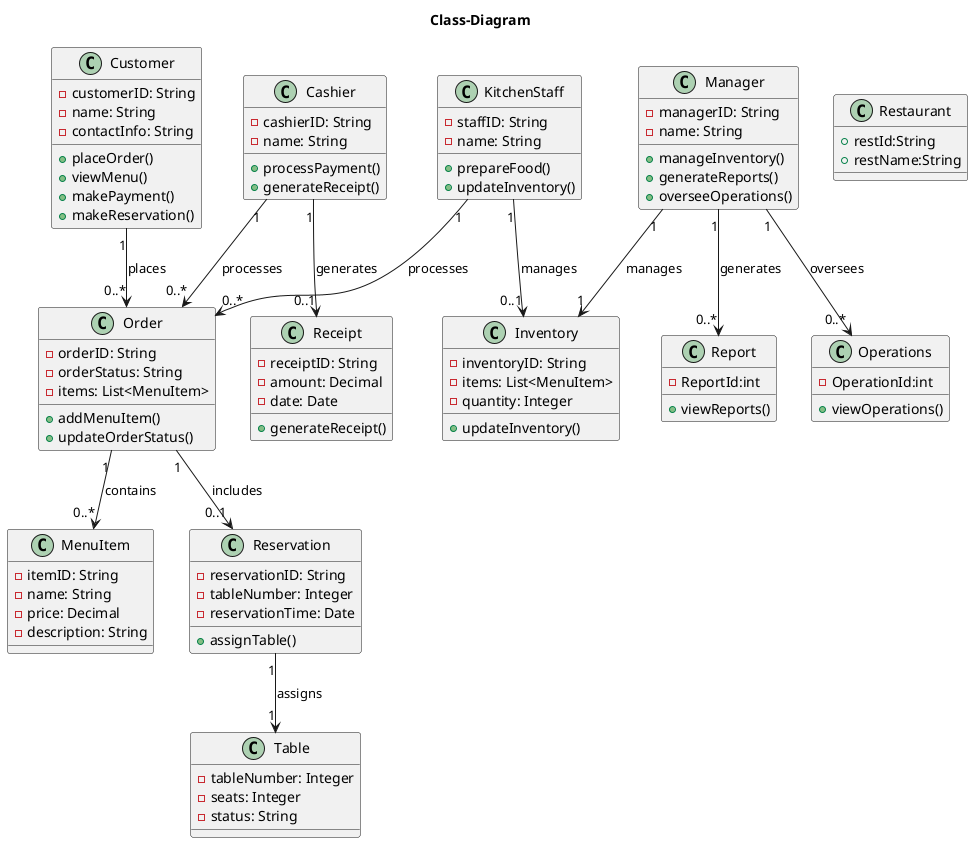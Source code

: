 @startuml

title "Class-Diagram"
' Define the classes
class Customer {
    - customerID: String
    - name: String
    - contactInfo: String
    + placeOrder()
    + viewMenu()
    + makePayment()
    + makeReservation()
}

class Restaurant
{
    +restId:String
    +restName:String
}

class Order {
    - orderID: String
    - orderStatus: String
    - items: List<MenuItem>
    + addMenuItem()
    + updateOrderStatus()
}

class MenuItem {
    - itemID: String
    - name: String
    - price: Decimal
    - description: String
}

class Reservation {
    - reservationID: String
    - tableNumber: Integer
    - reservationTime: Date
    + assignTable()
}

class Table {
    - tableNumber: Integer
    - seats: Integer
    - status: String
}

class KitchenStaff {
    - staffID: String
    - name: String
    + prepareFood()
    + updateInventory()
}

class Inventory {
    - inventoryID: String
    - items: List<MenuItem>
    - quantity: Integer
    + updateInventory()
}

class Cashier {
    - cashierID: String
    - name: String
    + processPayment()
    + generateReceipt()
}

class Receipt {
    - receiptID: String
    - amount: Decimal
    - date: Date
    + generateReceipt()
}

class Manager {
    - managerID: String
    - name: String
    + manageInventory()
    + generateReports()
    + overseeOperations()
}

class Operations{
-OperationId:int
+viewOperations()
}

class Report{
-ReportId:int
+viewReports()
}


' Relationships
Customer "1" --> "0..*" Order : places
Order "1" --> "0..*" MenuItem : contains
Order "1" --> "0..1" Reservation : includes
Reservation "1" --> "1" Table : assigns
KitchenStaff "1" --> "0..1" Inventory : manages
KitchenStaff "1" --> "0..*" Order : processes
Cashier "1" --> "0..1" Receipt : generates
Cashier "1" --> "0..*" Order : processes
Manager "1" --> "1" Inventory : manages
Manager "1" --> "0..*" Report : generates
Manager "1" --> "0..*" Operations : oversees
@enduml